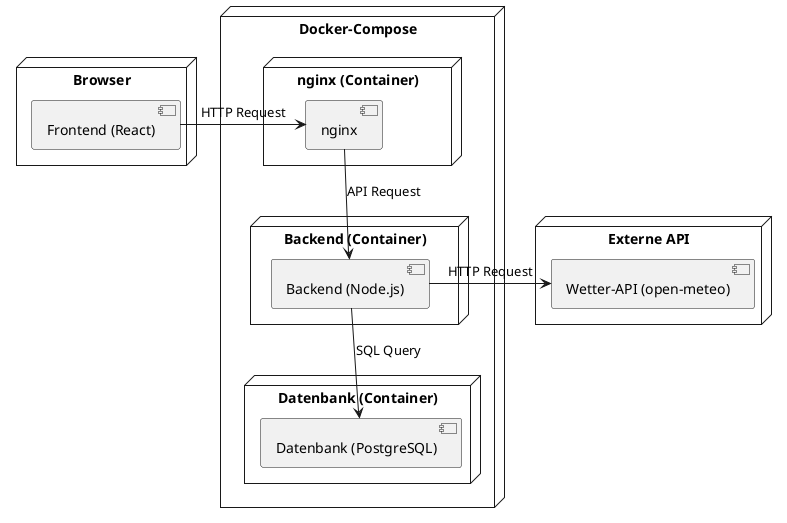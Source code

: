 @startuml verteilung
node "Browser" {
    component "Frontend (React)" as frontend
}

node "Docker-Compose" {
    node "nginx (Container)" as nginx {
        component "nginx" as nginx_comp
    }
    node "Backend (Container)" as backend {
        component "Backend (Node.js)" as backend_comp
    }
    node "Datenbank (Container)" as database {
        component "Datenbank (PostgreSQL)" as database_comp
    }
    
}

node "Externe API" {
        component "Wetter-API (open-meteo)" as weather_api
    }

frontend -right-> nginx_comp : HTTP Request
nginx_comp --> backend_comp : API Request
backend_comp --> database_comp : SQL Query
backend_comp -left-> weather_api : HTTP Request
@enduml